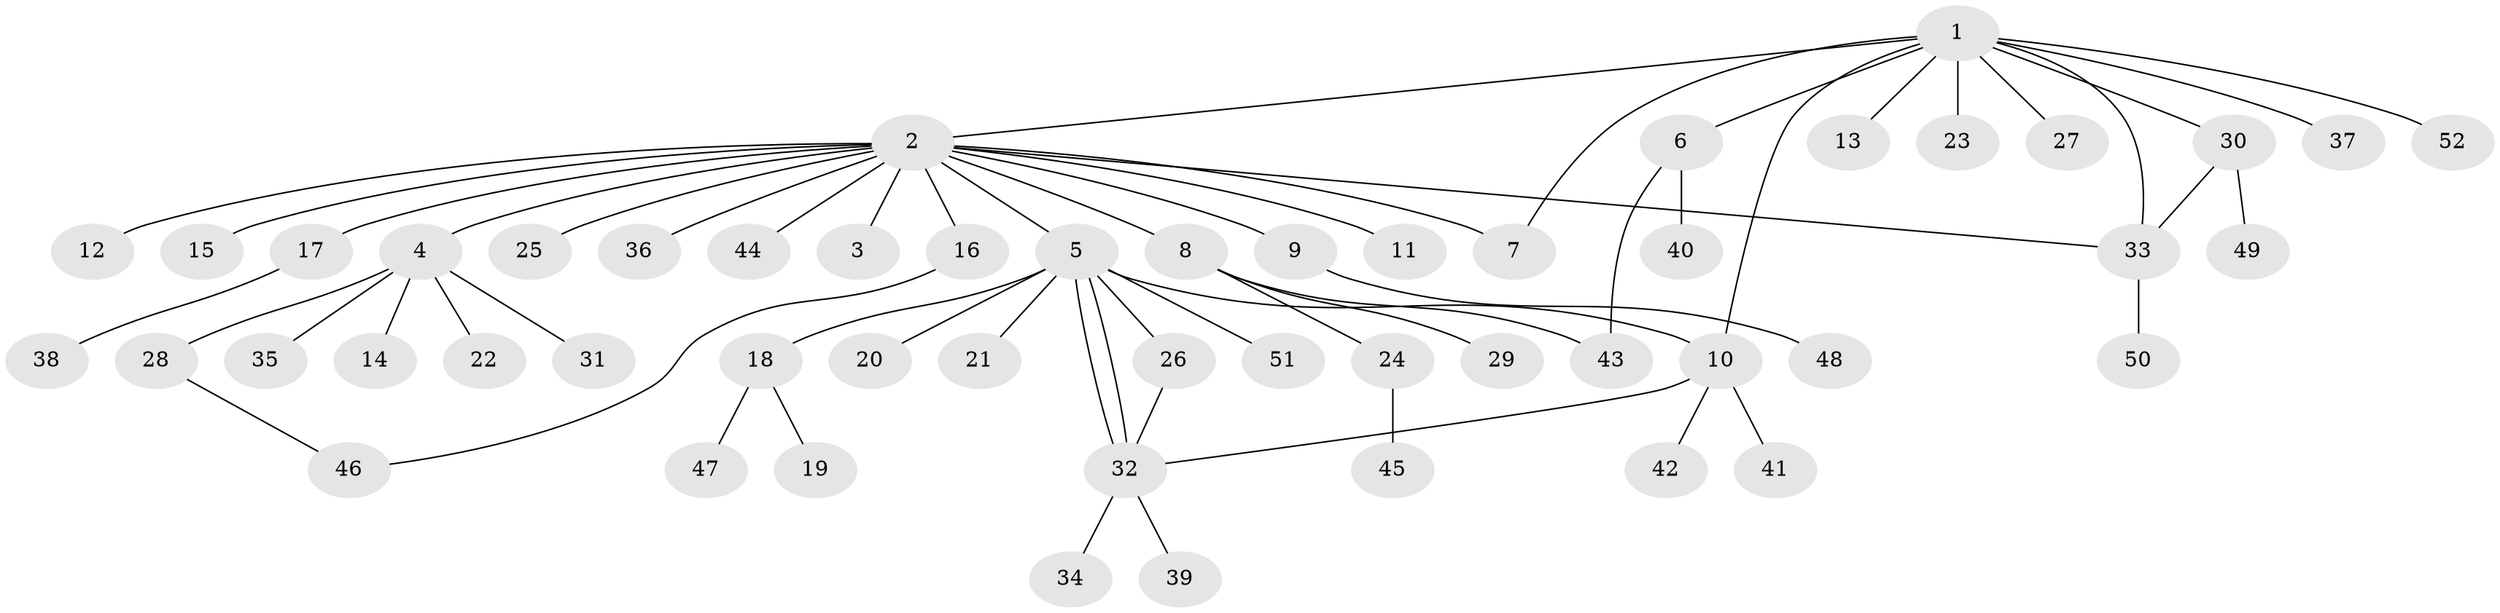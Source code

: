 // coarse degree distribution, {20: 0.027777777777777776, 1: 0.8055555555555556, 8: 0.027777777777777776, 3: 0.05555555555555555, 2: 0.05555555555555555, 5: 0.027777777777777776}
// Generated by graph-tools (version 1.1) at 2025/51/03/04/25 21:51:00]
// undirected, 52 vertices, 60 edges
graph export_dot {
graph [start="1"]
  node [color=gray90,style=filled];
  1;
  2;
  3;
  4;
  5;
  6;
  7;
  8;
  9;
  10;
  11;
  12;
  13;
  14;
  15;
  16;
  17;
  18;
  19;
  20;
  21;
  22;
  23;
  24;
  25;
  26;
  27;
  28;
  29;
  30;
  31;
  32;
  33;
  34;
  35;
  36;
  37;
  38;
  39;
  40;
  41;
  42;
  43;
  44;
  45;
  46;
  47;
  48;
  49;
  50;
  51;
  52;
  1 -- 2;
  1 -- 6;
  1 -- 7;
  1 -- 10;
  1 -- 13;
  1 -- 23;
  1 -- 27;
  1 -- 30;
  1 -- 33;
  1 -- 37;
  1 -- 52;
  2 -- 3;
  2 -- 4;
  2 -- 5;
  2 -- 7;
  2 -- 8;
  2 -- 9;
  2 -- 11;
  2 -- 12;
  2 -- 15;
  2 -- 16;
  2 -- 17;
  2 -- 25;
  2 -- 33;
  2 -- 36;
  2 -- 44;
  4 -- 14;
  4 -- 22;
  4 -- 28;
  4 -- 31;
  4 -- 35;
  5 -- 10;
  5 -- 18;
  5 -- 20;
  5 -- 21;
  5 -- 26;
  5 -- 32;
  5 -- 32;
  5 -- 51;
  6 -- 40;
  6 -- 43;
  8 -- 24;
  8 -- 29;
  8 -- 43;
  9 -- 48;
  10 -- 32;
  10 -- 41;
  10 -- 42;
  16 -- 46;
  17 -- 38;
  18 -- 19;
  18 -- 47;
  24 -- 45;
  26 -- 32;
  28 -- 46;
  30 -- 33;
  30 -- 49;
  32 -- 34;
  32 -- 39;
  33 -- 50;
}
